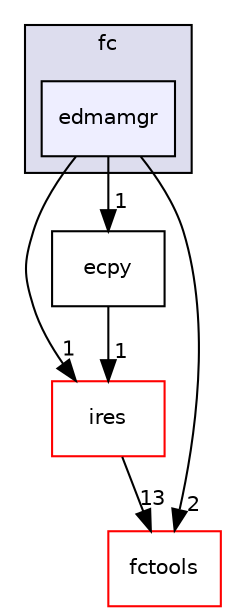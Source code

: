 digraph "edmamgr" {
  compound=true
  node [ fontsize="10", fontname="Helvetica"];
  edge [ labelfontsize="10", labelfontname="Helvetica"];
  subgraph clusterdir_840db151d85d0675077939ba1b653e46 {
    graph [ bgcolor="#ddddee", pencolor="black", label="fc" fontname="Helvetica", fontsize="10", URL="dir_840db151d85d0675077939ba1b653e46.html"]
  dir_8bd68275d8eb67344f24ca10f664860f [shape=box, label="edmamgr", style="filled", fillcolor="#eeeeff", pencolor="black", URL="dir_8bd68275d8eb67344f24ca10f664860f.html"];
  }
  dir_13d5b588d19ceafc6da09a7bf63a73d7 [shape=box label="ires" fillcolor="white" style="filled" color="red" URL="dir_13d5b588d19ceafc6da09a7bf63a73d7.html"];
  dir_5a3343746ce3c154801ce157d63be77c [shape=box label="ecpy" URL="dir_5a3343746ce3c154801ce157d63be77c.html"];
  dir_b29131faccb6cd84ad5696d291df0073 [shape=box label="fctools" fillcolor="white" style="filled" color="red" URL="dir_b29131faccb6cd84ad5696d291df0073.html"];
  dir_13d5b588d19ceafc6da09a7bf63a73d7->dir_b29131faccb6cd84ad5696d291df0073 [headlabel="13", labeldistance=1.5 headhref="dir_000011_000007.html"];
  dir_5a3343746ce3c154801ce157d63be77c->dir_13d5b588d19ceafc6da09a7bf63a73d7 [headlabel="1", labeldistance=1.5 headhref="dir_000005_000011.html"];
  dir_8bd68275d8eb67344f24ca10f664860f->dir_13d5b588d19ceafc6da09a7bf63a73d7 [headlabel="1", labeldistance=1.5 headhref="dir_000006_000011.html"];
  dir_8bd68275d8eb67344f24ca10f664860f->dir_5a3343746ce3c154801ce157d63be77c [headlabel="1", labeldistance=1.5 headhref="dir_000006_000005.html"];
  dir_8bd68275d8eb67344f24ca10f664860f->dir_b29131faccb6cd84ad5696d291df0073 [headlabel="2", labeldistance=1.5 headhref="dir_000006_000007.html"];
}
